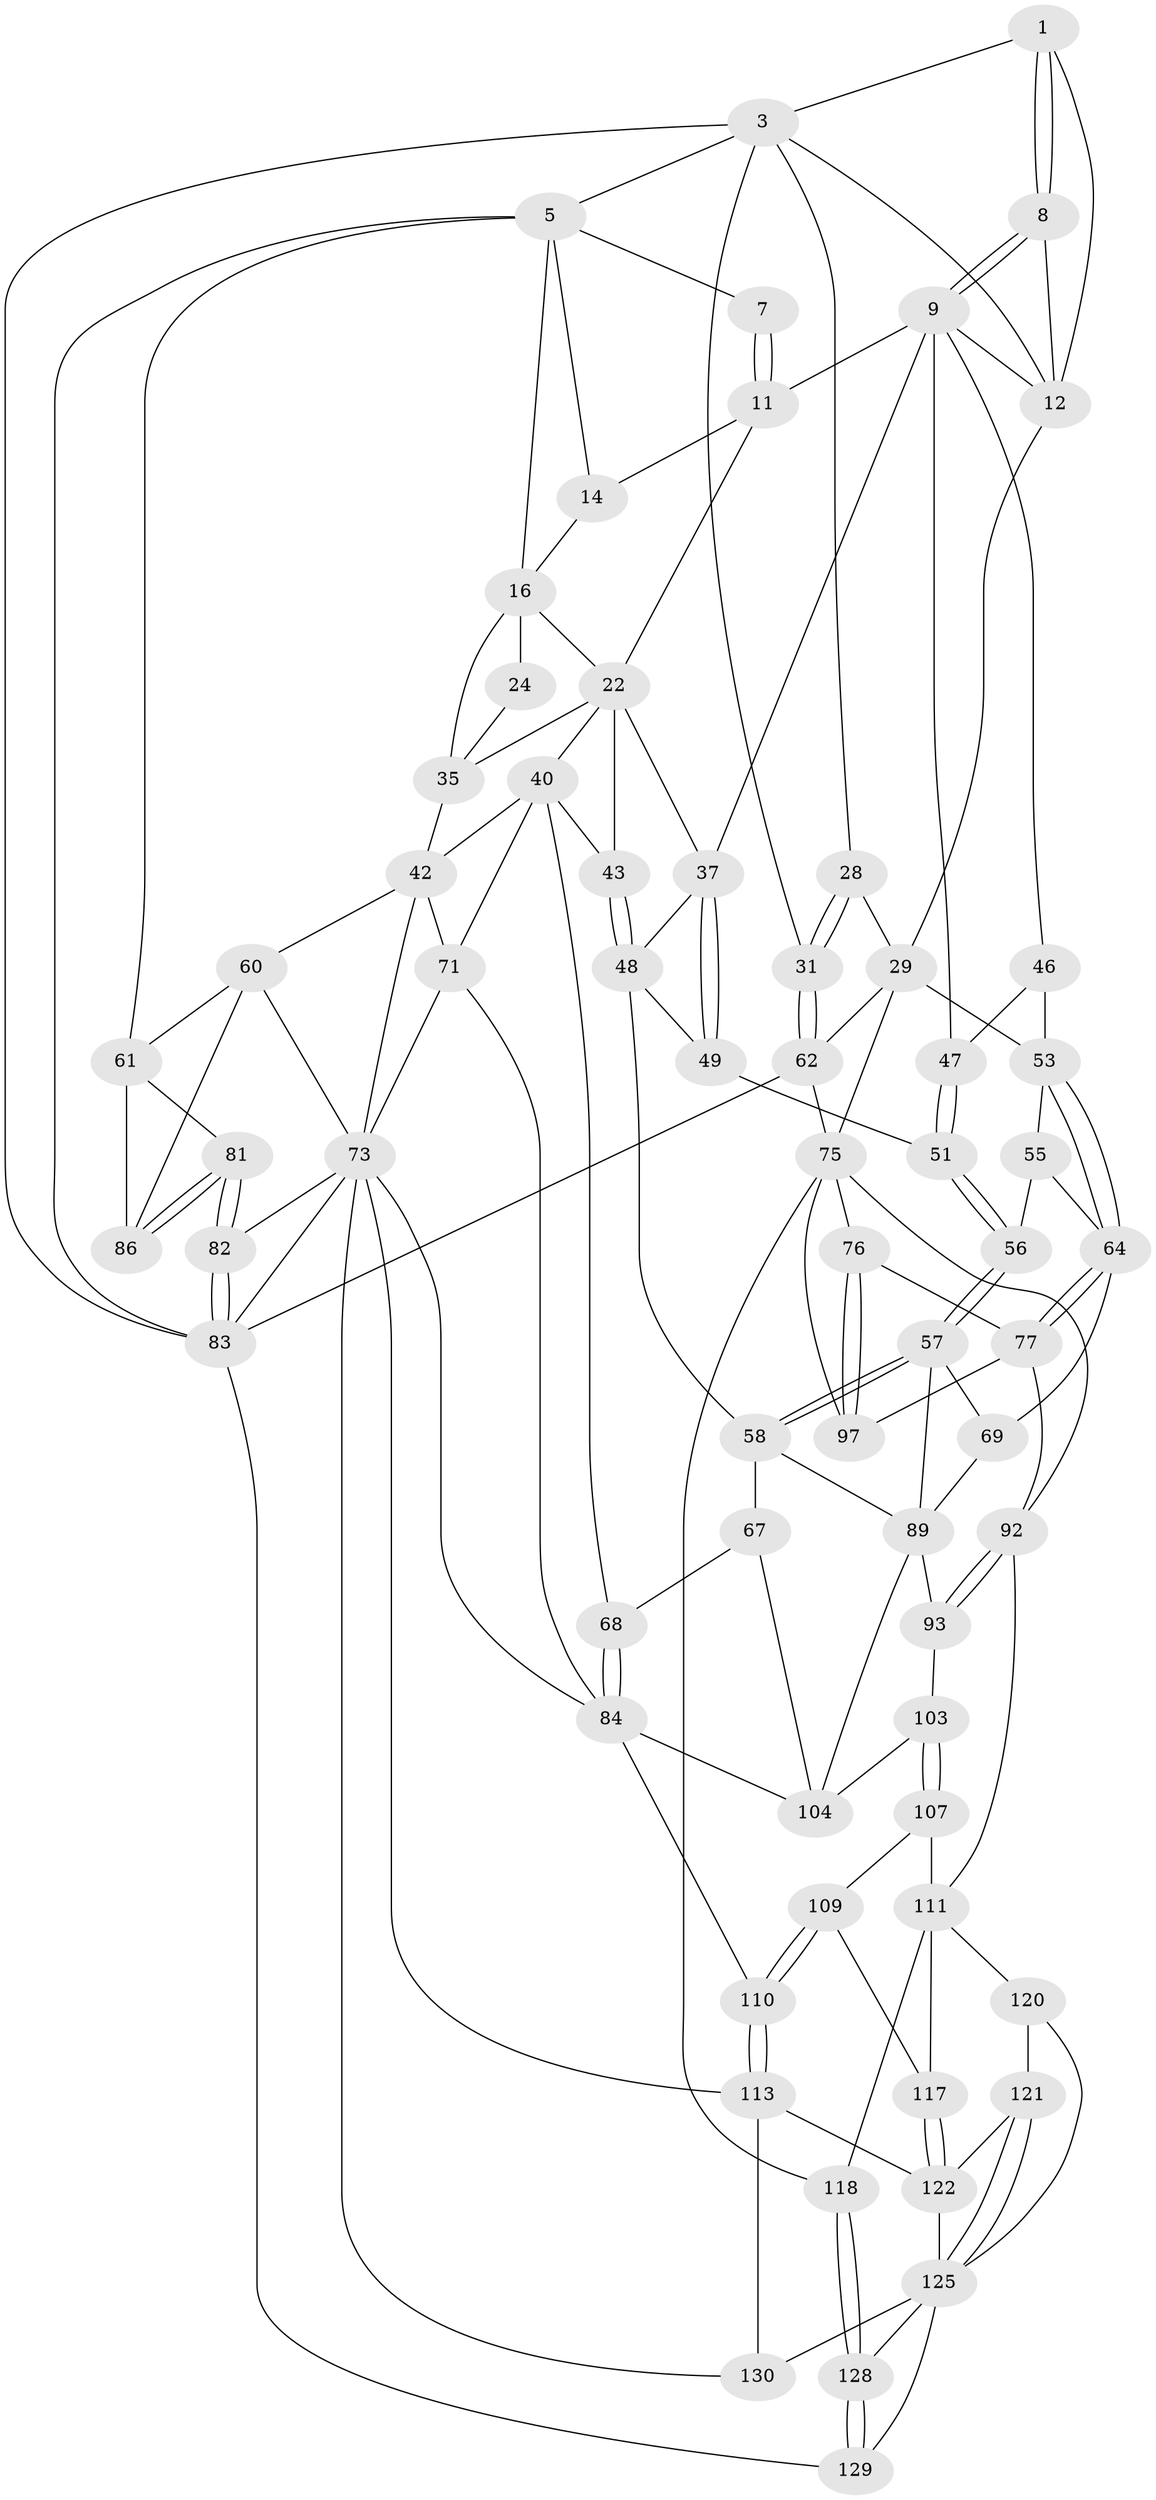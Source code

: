 // original degree distribution, {3: 0.022388059701492536, 4: 0.21641791044776118, 6: 0.21641791044776118, 5: 0.5447761194029851}
// Generated by graph-tools (version 1.1) at 2025/17/03/09/25 04:17:19]
// undirected, 67 vertices, 155 edges
graph export_dot {
graph [start="1"]
  node [color=gray90,style=filled];
  1 [pos="+0.6682970004664852+0",super="+2"];
  3 [pos="+1+0",super="+4+19"];
  5 [pos="+0+0",super="+6+15"];
  7 [pos="+0.5991480485704035+0"];
  8 [pos="+0.703264730733005+0.06392404640117003"];
  9 [pos="+0.6448798535227276+0.15400868314882937",super="+27+10"];
  11 [pos="+0.5665144806947396+0.13416447716768584",super="+13"];
  12 [pos="+0.8462944920411019+0.08140264967973235",super="+21"];
  14 [pos="+0.43462662079058856+0"];
  16 [pos="+0+0.012471502252436605",super="+17"];
  22 [pos="+0.4993099901417424+0.16564938758343634",super="+32"];
  24 [pos="+0.34240904024366076+0.15804799733848432"];
  28 [pos="+1+0.2511122735817079"];
  29 [pos="+0.8863270314438197+0.32222890712975716",super="+52"];
  31 [pos="+1+0.2711304902292918"];
  35 [pos="+0.35431891929070847+0.17877737913261352",super="+39"];
  37 [pos="+0.5268184562739782+0.25509154422562536",super="+38"];
  40 [pos="+0.32535511143602724+0.3918073790084941",super="+44+41"];
  42 [pos="+0.2845571293109089+0.35029049479400115",super="+59"];
  43 [pos="+0.39905164111913066+0.38240391661790396"];
  46 [pos="+0.6887055016786447+0.25654477670409565"];
  47 [pos="+0.5824700736904003+0.3075808641472362"];
  48 [pos="+0.44071028101406134+0.3713643410037797",super="+50"];
  49 [pos="+0.5120015523829727+0.3519600827299961"];
  51 [pos="+0.5679214905502606+0.335302757248026"];
  53 [pos="+0.8270317984467944+0.378278936430138",super="+54"];
  55 [pos="+0.6360497319233952+0.40579223206472403"];
  56 [pos="+0.6299119237183669+0.4089603944691598"];
  57 [pos="+0.5895056282138132+0.47935410524029715",super="+70"];
  58 [pos="+0.5838778349574012+0.4809272404970495",super="+66"];
  60 [pos="+0.06781602371300394+0.38662041603811553",super="+74"];
  61 [pos="+0+0.11748009106476975",super="+80"];
  62 [pos="+1+0.45482726280094066",super="+95"];
  64 [pos="+0.813940822153504+0.4653431504001642",super="+65"];
  67 [pos="+0.43484440697847404+0.5809128647030095"];
  68 [pos="+0.38693096789754616+0.5712770626726"];
  69 [pos="+0.731306259127847+0.5230912737913606"];
  71 [pos="+0.22889312758971944+0.45321838042572976",super="+78"];
  73 [pos="+0.12590075120732636+0.5469962729685994",super="+79"];
  75 [pos="+0.8528657725173127+0.49511862402243884",super="+96"];
  76 [pos="+0.8512702511768173+0.49470473229532824"];
  77 [pos="+0.828379536492371+0.4799668476353483",super="+91"];
  81 [pos="+0+0.6571682886604283"];
  82 [pos="+0+1"];
  83 [pos="+0+1",super="+100"];
  84 [pos="+0.3365568859970614+0.6219735549310562",super="+85+106"];
  86 [pos="+0.05209471859799464+0.515182909911775"];
  89 [pos="+0.6466422699757284+0.5899264732104853",super="+94+90"];
  92 [pos="+0.7654837396207556+0.7153381781607334",super="+102"];
  93 [pos="+0.7151641818091636+0.6699234421438064"];
  97 [pos="+0.8643044478974731+0.5898733360597722"];
  103 [pos="+0.5893403174533755+0.6882700909458714"];
  104 [pos="+0.5455900117797743+0.6304559716276964",super="+105"];
  107 [pos="+0.5637134035006393+0.7703023436968608",super="+108"];
  109 [pos="+0.5363961370186553+0.8060207800685144"];
  110 [pos="+0.498693062602139+0.832838981698341"];
  111 [pos="+0.7739373022286+0.753908444551343",super="+112+119"];
  113 [pos="+0.4919467127978218+0.8427103804049112",super="+124+114"];
  117 [pos="+0.6727573295275149+0.8422514339416447"];
  118 [pos="+0.8752763927161327+0.9074023745239164"];
  120 [pos="+0.7782611012317973+0.8620402441731759"];
  121 [pos="+0.6942110522720426+0.89153447714978"];
  122 [pos="+0.6691146728165093+0.8707530139431238",super="+123"];
  125 [pos="+0.7376619680315326+0.9926772726731332",super="+126+127"];
  128 [pos="+0.8764424334368301+0.9153732084500797"];
  129 [pos="+1+1"];
  130 [pos="+0.5844559864523008+1",super="+131"];
  1 -- 8;
  1 -- 8;
  1 -- 3;
  1 -- 12;
  3 -- 5;
  3 -- 12;
  3 -- 28;
  3 -- 31;
  3 -- 83;
  5 -- 83;
  5 -- 14;
  5 -- 7;
  5 -- 16;
  5 -- 61;
  7 -- 11;
  7 -- 11;
  8 -- 9;
  8 -- 9;
  8 -- 12;
  9 -- 12 [weight=2];
  9 -- 46;
  9 -- 11;
  9 -- 37;
  9 -- 47;
  11 -- 14;
  11 -- 22;
  12 -- 29;
  14 -- 16;
  16 -- 35;
  16 -- 24 [weight=2];
  16 -- 22;
  22 -- 35;
  22 -- 37;
  22 -- 40;
  22 -- 43;
  24 -- 35;
  28 -- 29;
  28 -- 31;
  28 -- 31;
  29 -- 53;
  29 -- 75;
  29 -- 62;
  31 -- 62;
  31 -- 62;
  35 -- 42;
  37 -- 49;
  37 -- 49;
  37 -- 48;
  40 -- 43;
  40 -- 68;
  40 -- 42;
  40 -- 71;
  42 -- 73;
  42 -- 60;
  42 -- 71;
  43 -- 48;
  43 -- 48;
  46 -- 47;
  46 -- 53;
  47 -- 51;
  47 -- 51;
  48 -- 49;
  48 -- 58;
  49 -- 51;
  51 -- 56;
  51 -- 56;
  53 -- 64;
  53 -- 64;
  53 -- 55;
  55 -- 56;
  55 -- 64;
  56 -- 57;
  56 -- 57;
  57 -- 58;
  57 -- 58;
  57 -- 89;
  57 -- 69;
  58 -- 67;
  58 -- 89;
  60 -- 61;
  60 -- 73;
  60 -- 86;
  61 -- 81;
  61 -- 86;
  62 -- 75;
  62 -- 83;
  64 -- 77;
  64 -- 77;
  64 -- 69;
  67 -- 68;
  67 -- 104;
  68 -- 84;
  68 -- 84;
  69 -- 89;
  71 -- 84;
  71 -- 73;
  73 -- 130;
  73 -- 82;
  73 -- 83;
  73 -- 84;
  73 -- 113;
  75 -- 76;
  75 -- 97;
  75 -- 118;
  75 -- 92;
  76 -- 77;
  76 -- 97;
  76 -- 97;
  77 -- 97;
  77 -- 92;
  81 -- 82;
  81 -- 82;
  81 -- 86;
  81 -- 86;
  82 -- 83;
  82 -- 83;
  83 -- 129;
  84 -- 110;
  84 -- 104;
  89 -- 93;
  89 -- 104;
  92 -- 93;
  92 -- 93;
  92 -- 111;
  93 -- 103;
  103 -- 104;
  103 -- 107;
  103 -- 107;
  107 -- 111 [weight=2];
  107 -- 109;
  109 -- 110;
  109 -- 110;
  109 -- 117;
  110 -- 113;
  110 -- 113;
  111 -- 117;
  111 -- 120;
  111 -- 118;
  113 -- 130 [weight=2];
  113 -- 122;
  117 -- 122;
  117 -- 122;
  118 -- 128;
  118 -- 128;
  120 -- 121;
  120 -- 125;
  121 -- 122;
  121 -- 125;
  121 -- 125;
  122 -- 125;
  125 -- 129;
  125 -- 130;
  125 -- 128;
  128 -- 129;
  128 -- 129;
}
